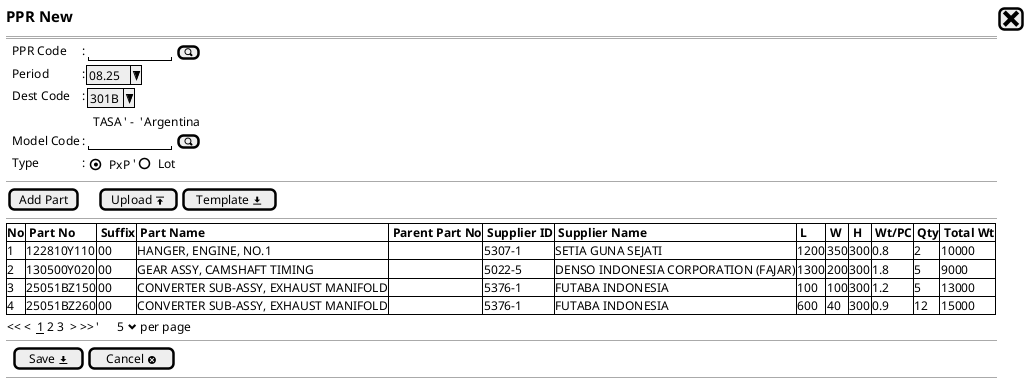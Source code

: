 @startsalt
{
  <size:15><b>PPR New|[<size:25><&x>]|*
  ==
  {
    .|PPR Code          |: {|"          "|[<&magnifying-glass>]|}*
    .|Period            |: |^08.25^|*    
    .|Dest Code         |: {|^301B^| }*
      .|.|.|{
      .| TASA |' -  '| Argentina | *
      }
    .|Model Code        |: {"          "|[<&magnifying-glass>]|}*
    .|Type              |: {|    {(X)PxP}        '|   ()Lot}
  }
  --
  {
    |[Add Part] |.|.|.|[Upload <&data-transfer-upload>]| [Template <&data-transfer-download>]|* 
  }
  --
  {#
    |<b>No|<b> Part No |<b> Suffix |<b> Part Name                        | <b> Parent Part No |<b> Supplier ID |<b> Supplier Name                     |<b> L |<b> W |<b> H |<b> Wt/PC |<b> Qty |<b> Total Wt |*
    |1|122810Y110   | 00       |HANGER, ENGINE, NO.1	               |            .       |5307-1          | SETIA GUNA SEJATI                    | 1200 | 350  | 300  | 0.8      | 2      | 10000       |*
    |2|130500Y020   | 00       |GEAR ASSY, CAMSHAFT TIMING	         |            .       |5022-5          | DENSO INDONESIA CORPORATION (FAJAR)  | 1300 | 200  | 300  | 1.8      | 5      | 9000        |* 
    |3|25051BZ150   | 00       |CONVERTER SUB-ASSY, EXHAUST MANIFOLD |            .       |5376-1          | FUTABA INDONESIA                     | 100  | 100  | 300  | 1.2      | 5      | 13000       |*
    |4|25051BZ260   | 00       |CONVERTER SUB-ASSY, EXHAUST MANIFOLD |            .       |5376-1          | FUTABA INDONESIA                     |  600 | 40   | 300  | 0.9      | 12     | 15000       |*
  } 
  .
  {
  << <  __1__ 2 3  > >>  |'      5 <&chevron-bottom> per page |*
  }
  --
  {
  .|[ Save <&data-transfer-download>] |  [Cancel <&circle-x> ]|*
  }
  --
}
@endsalt
